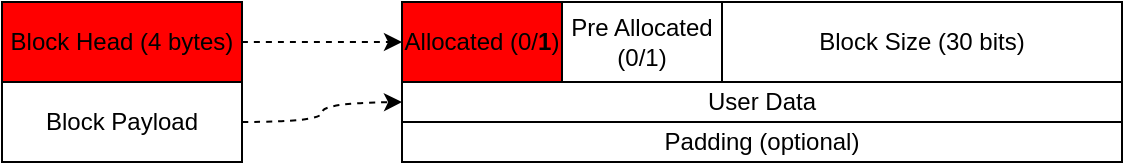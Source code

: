 <mxfile version="13.7.3" type="device"><diagram id="xZgESpvSb-MOfmQTAyCB" name="Page-1"><mxGraphModel dx="1106" dy="1003" grid="1" gridSize="10" guides="1" tooltips="1" connect="1" arrows="1" fold="1" page="1" pageScale="1" pageWidth="850" pageHeight="1100" math="0" shadow="0"><root><mxCell id="0"/><mxCell id="1" parent="0"/><mxCell id="DuLN0QTXojUu5U8a3am--13" value="" style="edgeStyle=orthogonalEdgeStyle;orthogonalLoop=1;jettySize=auto;html=1;curved=1;dashed=1;" parent="1" source="DuLN0QTXojUu5U8a3am--1" edge="1"><mxGeometry relative="1" as="geometry"><mxPoint x="200" y="50.0" as="targetPoint"/></mxGeometry></mxCell><mxCell id="DuLN0QTXojUu5U8a3am--1" value="Block Payload" style="rounded=0;whiteSpace=wrap;html=1;" parent="1" vertex="1"><mxGeometry y="40" width="120" height="40" as="geometry"/></mxCell><mxCell id="DuLN0QTXojUu5U8a3am--9" value="" style="edgeStyle=orthogonalEdgeStyle;orthogonalLoop=1;jettySize=auto;html=1;curved=1;dashed=1;" parent="1" source="DuLN0QTXojUu5U8a3am--2" target="DuLN0QTXojUu5U8a3am--8" edge="1"><mxGeometry relative="1" as="geometry"/></mxCell><mxCell id="DuLN0QTXojUu5U8a3am--2" value="Block Head (4 bytes)" style="rounded=0;whiteSpace=wrap;html=1;fillColor=#ff0000;" parent="1" vertex="1"><mxGeometry width="120" height="40" as="geometry"/></mxCell><mxCell id="DuLN0QTXojUu5U8a3am--8" value="Allocated (0/&lt;b&gt;1&lt;/b&gt;)" style="rounded=0;whiteSpace=wrap;html=1;fillColor=#ff0000;" parent="1" vertex="1"><mxGeometry x="200" width="80" height="40" as="geometry"/></mxCell><mxCell id="DuLN0QTXojUu5U8a3am--10" value="Pre Allocated (0/1)" style="rounded=0;whiteSpace=wrap;html=1;" parent="1" vertex="1"><mxGeometry x="280" width="80" height="40" as="geometry"/></mxCell><mxCell id="DuLN0QTXojUu5U8a3am--11" value="Block Size (30 bits)" style="rounded=0;whiteSpace=wrap;html=1;" parent="1" vertex="1"><mxGeometry x="360" width="200" height="40" as="geometry"/></mxCell><mxCell id="DuLN0QTXojUu5U8a3am--14" value="Padding (optional)" style="rounded=0;whiteSpace=wrap;html=1;" parent="1" vertex="1"><mxGeometry x="200" y="60" width="360" height="20" as="geometry"/></mxCell><mxCell id="DuLN0QTXojUu5U8a3am--22" value="User Data" style="rounded=0;whiteSpace=wrap;html=1;" parent="1" vertex="1"><mxGeometry x="200" y="40" width="360" height="20" as="geometry"/></mxCell></root></mxGraphModel></diagram></mxfile>